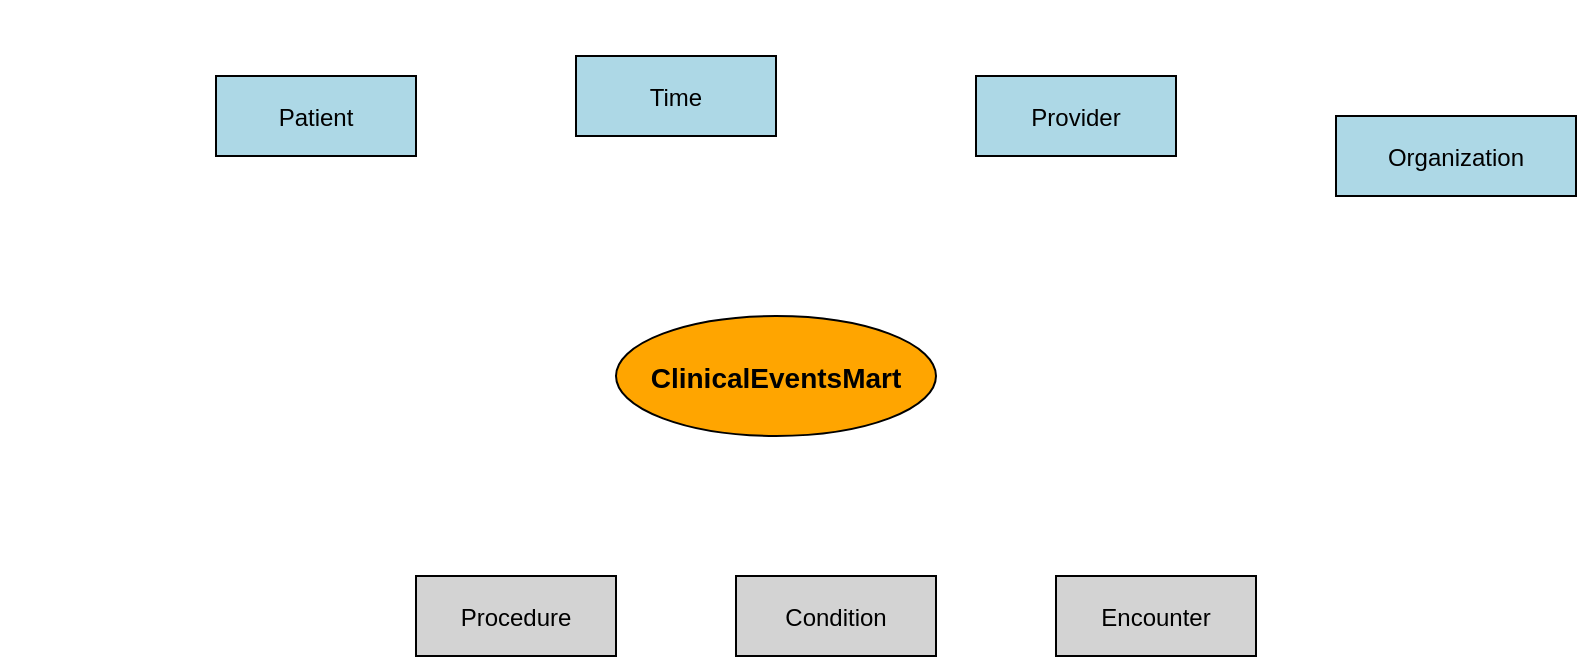 <mxfile version="26.2.14">
  <diagram name="ClinicalEventsMart" id="iHrwZiQKw4pyfjUADKOn">
    <mxGraphModel dx="1639" dy="1669" grid="1" gridSize="10" guides="1" tooltips="1" connect="1" arrows="1" fold="1" page="1" pageScale="1" pageWidth="850" pageHeight="1100" math="0" shadow="0">
      <root>
        <mxCell id="0" />
        <mxCell id="1" parent="0" />
        <mxCell id="J-zKHDl-xhwcwSVt34QU-1" value="ClinicalEventsMart" style="shape=ellipse;fillColor=#FFA500;fontSize=14;fontStyle=1;" vertex="1" parent="1">
          <mxGeometry x="300" y="150" width="160" height="60" as="geometry" />
        </mxCell>
        <mxCell id="J-zKHDl-xhwcwSVt34QU-2" value="Patient" style="shape=rectangle;fillColor=#ADD8E6;" vertex="1" parent="1">
          <mxGeometry x="100" y="30" width="100" height="40" as="geometry" />
        </mxCell>
        <mxCell id="J-zKHDl-xhwcwSVt34QU-3" value="Time" style="shape=rectangle;fillColor=#ADD8E6;" vertex="1" parent="1">
          <mxGeometry x="280" y="20" width="100" height="40" as="geometry" />
        </mxCell>
        <mxCell id="J-zKHDl-xhwcwSVt34QU-4" value="Provider" style="shape=rectangle;fillColor=#ADD8E6;" vertex="1" parent="1">
          <mxGeometry x="480" y="30" width="100" height="40" as="geometry" />
        </mxCell>
        <mxCell id="J-zKHDl-xhwcwSVt34QU-5" value="Organization" style="shape=rectangle;fillColor=#ADD8E6;" vertex="1" parent="1">
          <mxGeometry x="660" y="50" width="120" height="40" as="geometry" />
        </mxCell>
        <mxCell id="J-zKHDl-xhwcwSVt34QU-6" value="Procedure" style="shape=rectangle;fillColor=#D3D3D3;" vertex="1" parent="1">
          <mxGeometry x="200" y="280" width="100" height="40" as="geometry" />
        </mxCell>
        <mxCell id="J-zKHDl-xhwcwSVt34QU-7" value="Condition" style="shape=rectangle;fillColor=#D3D3D3;" vertex="1" parent="1">
          <mxGeometry x="360" y="280" width="100" height="40" as="geometry" />
        </mxCell>
        <mxCell id="J-zKHDl-xhwcwSVt34QU-8" value="Encounter" style="shape=rectangle;fillColor=#D3D3D3;" vertex="1" parent="1">
          <mxGeometry x="520" y="280" width="100" height="40" as="geometry" />
        </mxCell>
        <mxCell id="J-zKHDl-xhwcwSVt34QU-9" style="endArrow=block;" edge="1" parent="1" source="J-zKHDl-xhwcwSVt34QU-2" target="J-zKHDl-xhwcwSVt34QU-1" />
        <mxCell id="J-zKHDl-xhwcwSVt34QU-10" style="endArrow=block;" edge="1" parent="1" source="J-zKHDl-xhwcwSVt34QU-3" target="J-zKHDl-xhwcwSVt34QU-1" />
        <mxCell id="J-zKHDl-xhwcwSVt34QU-11" style="endArrow=block;" edge="1" parent="1" source="J-zKHDl-xhwcwSVt34QU-4" target="J-zKHDl-xhwcwSVt34QU-1" />
        <mxCell id="J-zKHDl-xhwcwSVt34QU-12" style="endArrow=block;" edge="1" parent="1" source="J-zKHDl-xhwcwSVt34QU-5" target="J-zKHDl-xhwcwSVt34QU-1" />
        <mxCell id="J-zKHDl-xhwcwSVt34QU-13" style="endArrow=block;" edge="1" parent="1" source="J-zKHDl-xhwcwSVt34QU-1" target="J-zKHDl-xhwcwSVt34QU-6" />
        <mxCell id="J-zKHDl-xhwcwSVt34QU-14" style="endArrow=block;" edge="1" parent="1" source="J-zKHDl-xhwcwSVt34QU-1" target="J-zKHDl-xhwcwSVt34QU-7" />
        <mxCell id="J-zKHDl-xhwcwSVt34QU-15" style="endArrow=block;" edge="1" parent="1" source="J-zKHDl-xhwcwSVt34QU-1" target="J-zKHDl-xhwcwSVt34QU-8" />
      </root>
    </mxGraphModel>
  </diagram>
</mxfile>
